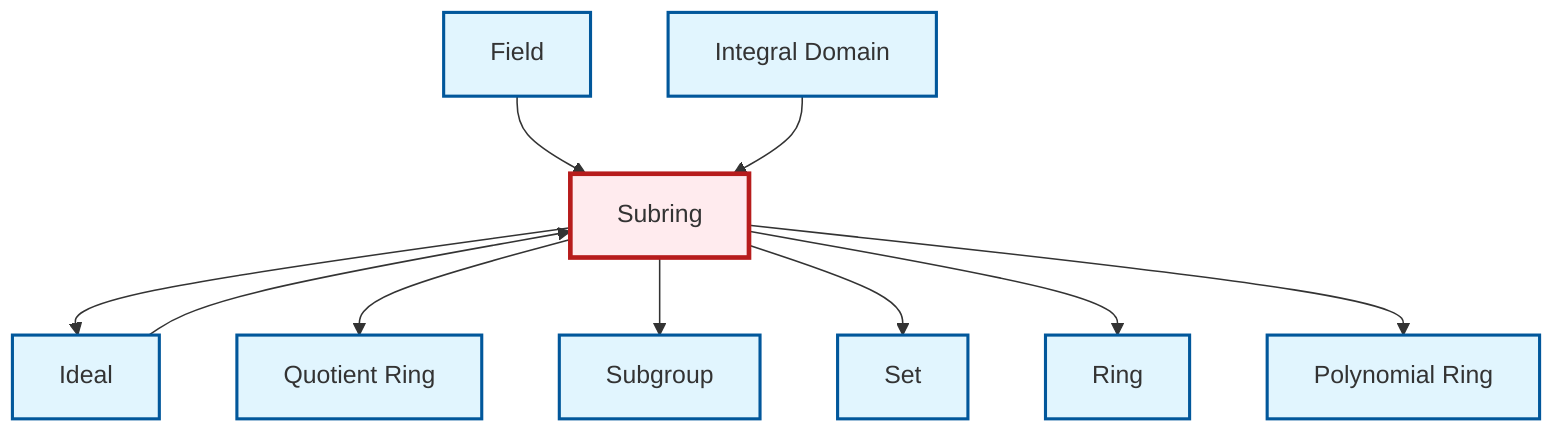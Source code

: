 graph TD
    classDef definition fill:#e1f5fe,stroke:#01579b,stroke-width:2px
    classDef theorem fill:#f3e5f5,stroke:#4a148c,stroke-width:2px
    classDef axiom fill:#fff3e0,stroke:#e65100,stroke-width:2px
    classDef example fill:#e8f5e9,stroke:#1b5e20,stroke-width:2px
    classDef current fill:#ffebee,stroke:#b71c1c,stroke-width:3px
    def-set["Set"]:::definition
    def-subring["Subring"]:::definition
    def-quotient-ring["Quotient Ring"]:::definition
    def-subgroup["Subgroup"]:::definition
    def-ring["Ring"]:::definition
    def-ideal["Ideal"]:::definition
    def-field["Field"]:::definition
    def-integral-domain["Integral Domain"]:::definition
    def-polynomial-ring["Polynomial Ring"]:::definition
    def-field --> def-subring
    def-subring --> def-ideal
    def-subring --> def-quotient-ring
    def-subring --> def-subgroup
    def-integral-domain --> def-subring
    def-subring --> def-set
    def-subring --> def-ring
    def-ideal --> def-subring
    def-subring --> def-polynomial-ring
    class def-subring current